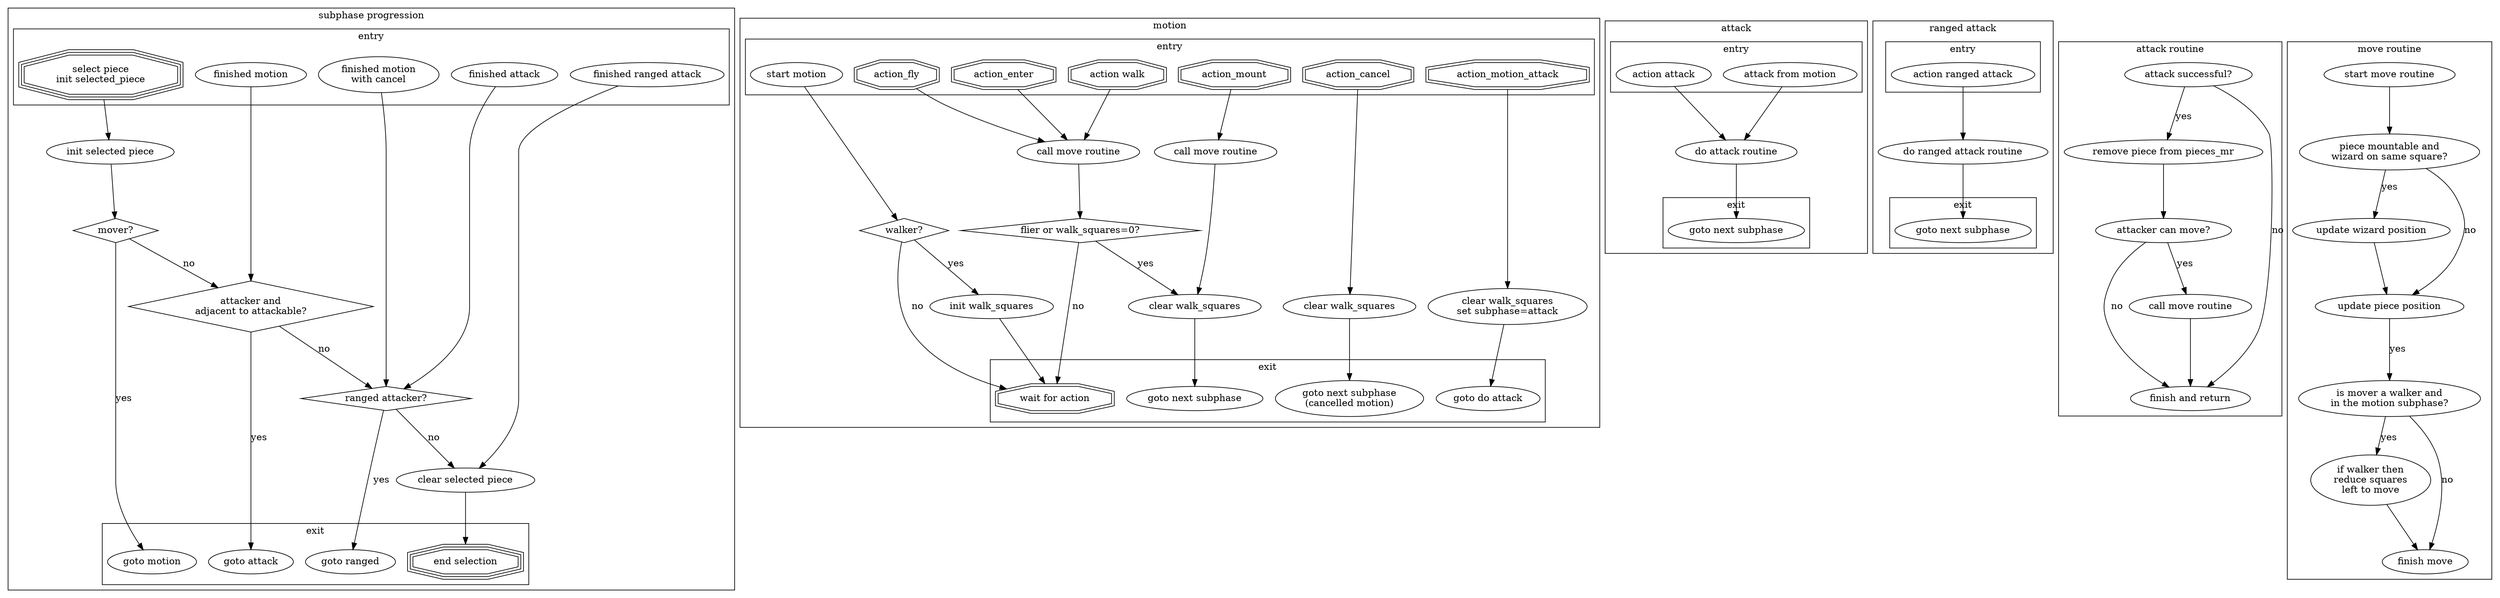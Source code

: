 digraph simple_hierarchy {

  subgraph cluster_subphase_control {
    label="subphase progression"
    subgraph cluster_control_entry {
      label="entry"
      action_select_piece [label="select piece\ninit selected_piece" shape="tripleoctagon"];
      subphase_motion [label="finished motion"]
      subphase_motion_cancelled [label="finished motion\nwith cancel"]
      subphase_attack [label="finished attack"]
      subphase_ranged [label="finished ranged attack"]
    }
    init_selection [label="init selected piece"]
    moverp [label="mover?" shape="diamond"];
    attackerp [label="attacker and\nadjacent to attackable?" shape="diamond"];
    rangedp [label="ranged attacker?" shape="diamond"];
    clear_selection [label="clear selected piece"]
    subgraph cluster_control_exit {
      label="exit";
      goto_attack [label="goto attack"];
      goto_motion [label="goto motion"];
      goto_ranged [label="goto ranged"]
      end_select [label="end selection" shape="tripleoctagon"]
    }
  }
  action_select_piece->init_selection
  init_selection->moverp
  subphase_motion->attackerp
  subphase_motion_cancelled->rangedp
  subphase_attack->rangedp
  subphase_ranged->clear_selection
  clear_selection->end_select

  moverp->goto_motion [label="yes"]
  moverp->attackerp [label="no"]
  attackerp->goto_attack [label="yes"]
  attackerp->rangedp [label="no"]
  rangedp->goto_ranged [label="yes"]
  rangedp->clear_selection [label="no"]


  subgraph cluster_move {
    label="motion"
    subgraph cluster_motion_entry {
      label="entry"
      start_motion [label="start motion"]
      action_walk [label="action walk" shape="doubleoctagon"]
      action_fly [shape="doubleoctagon"]
      action_cancel [shape="doubleoctagon"]
      action_enter [shape="doubleoctagon"]
      action_mount [shape="doubleoctagon"]
      action_motion_attack [shape="doubleoctagon"]
    }
    init_motion [label="walker?" shape="diamond"]
    init_walker [label="init walk_squares"]

    do_move [label="call move routine"]
    do_move1 [label="call move routine"]
    continue [label="flier or walk_squares=0?" shape="diamond"]

    end_move [label="clear walk_squares"]
    end_move1 [label="clear walk_squares"]
    end_to_attack [label="clear walk_squares\nset subphase=attack"]

    subgraph cluster_motion_exit {
      label="exit"
      motion_wait_for_action [label="wait for action" shape="doubleoctagon"]
      done_motion_cancelled [label="goto next subphase\n(cancelled motion)"]
      done_motion [label="goto next subphase"]
      motion_do_attack[label="goto do attack"]
    }
  }
  start_motion->init_motion
  init_motion->motion_wait_for_action [label="no"]
  init_motion->init_walker [label="yes"]
  init_walker->motion_wait_for_action

  action_walk->do_move
  action_fly->do_move
  action_enter->do_move
  action_mount->do_move1
  action_cancel->end_move1

  do_move->continue
  do_move1->end_move
  continue->end_move[label="yes"]
  continue->motion_wait_for_action[label="no"]
  action_motion_attack->end_to_attack
  end_to_attack->motion_do_attack
  end_move->done_motion
  end_move1->done_motion_cancelled

  subgraph cluster_attack {
    label="attack"
    subgraph cluster_attack_entry {
      label="entry"
      action_attack [label="action attack" shaped="doubleoctagon"]
      attack_from_motion [label="attack from motion"]
    }
    do_attack [label="do attack routine"]

    subgraph cluster_attack_exit {
      label="exit"
      exit_attack [label="goto next subphase"]
    }

    action_attack->do_attack
    attack_from_motion->do_attack
    do_attack->exit_attack
  }


  subgraph cluster_ranged {
    label="ranged attack"
    subgraph cluster_ranged_entry {
      label="entry"
      action_ranged [label="action ranged attack" shaped="doubleoctagon"]
    }
    do_ranged [label="do ranged attack routine"]

    subgraph cluster_ranged_exit {
      label="exit"
      exit_ranged [label="goto next subphase"]
    }

    action_ranged->do_ranged
    do_ranged->exit_ranged
  }
  subgraph cluster_attack_routine {
    label="attack routine";
    ra_do_attack [label="attack successful?"]
    ra_kill_piece [label="remove piece from pieces_mr"]
    ra_move_killerp [label="attacker can move?"]
    ra_finish_attack [label="finish and return"]
    ra_attack_move_piece [label="call move routine"]
  }

  ra_do_attack->ra_kill_piece [label="yes"];
  ra_do_attack->ra_finish_attack [label="no"];
  ra_kill_piece->ra_move_killerp;
  ra_move_killerp->ra_attack_move_piece[label="yes"]
  ra_move_killerp->ra_finish_attack [label="no"];
  ra_attack_move_piece->ra_finish_attack

  subgraph cluster_move_piece_routine {
    label="move routine";
    rm_start_move [label="start move routine" shape="ellipse"]
    rm_move_piece [label="piece mountable and\nwizard on same square?"]
    rm_update_wizard [label="update wizard position"]
    rm_update_piece [label="update piece position"]
    rm_check_walker [label="is mover a walker and\nin the motion subphase?"]
    rm_reduce [label="if walker then\nreduce squares\nleft to move"];
    rm_finish_move [label="finish move"]
  }
  rm_start_move->rm_move_piece
  rm_move_piece->rm_update_wizard [label="yes"]
  rm_move_piece->rm_update_piece [label="no"]
  rm_update_wizard->rm_update_piece
  rm_update_piece->rm_check_walker [label="yes"]
  rm_check_walker->rm_finish_move [label="no"]
  rm_check_walker->rm_reduce [label="yes"]
  rm_reduce->rm_finish_move
}